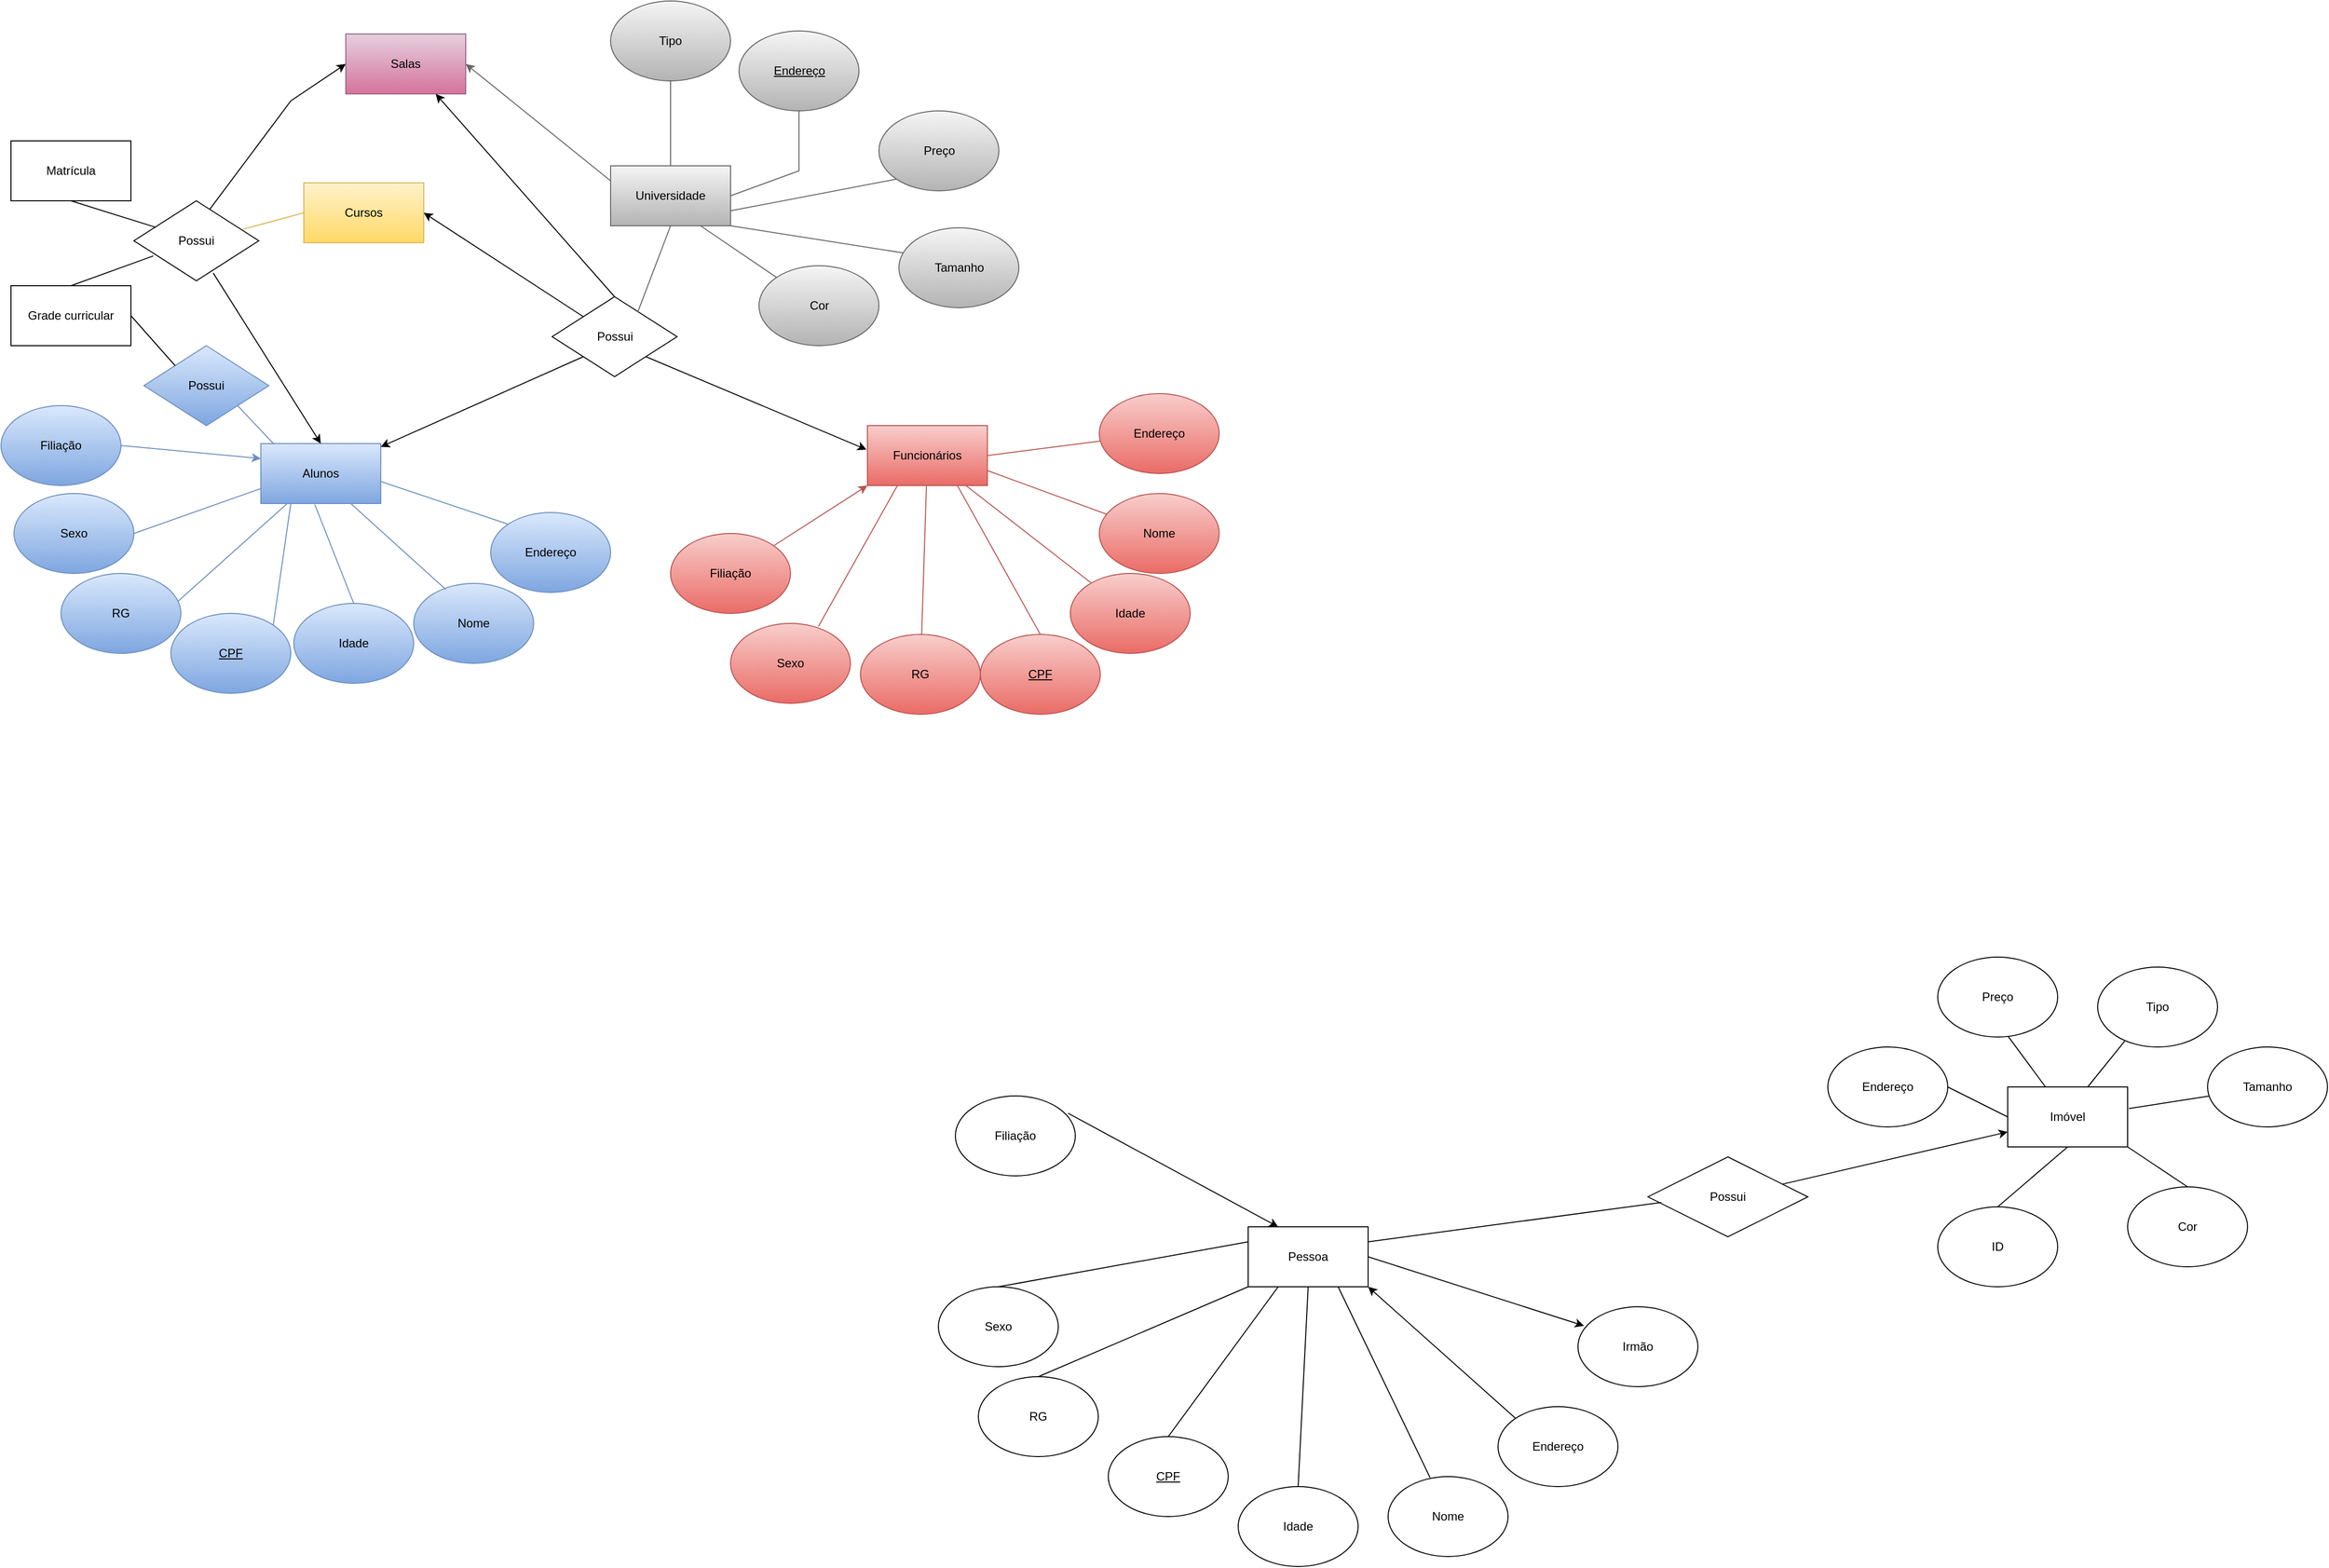 <mxfile version="20.3.3" type="google"><diagram id="U3ersXN9ZcNBwtjKNqsI" name="Página-1"><mxGraphModel grid="0" page="1" gridSize="10" guides="1" tooltips="1" connect="1" arrows="1" fold="1" pageScale="1" pageWidth="1169" pageHeight="827" math="0" shadow="0"><root><mxCell id="0"/><mxCell id="1" parent="0"/><mxCell id="kxuytsHFQX4JY5e5VdWE-1" value="Pessoa" style="rounded=0;whiteSpace=wrap;html=1;" vertex="1" parent="1"><mxGeometry x="1258" y="487" width="120" height="60" as="geometry"/></mxCell><mxCell id="kxuytsHFQX4JY5e5VdWE-2" value="Sexo" style="ellipse;whiteSpace=wrap;html=1;" vertex="1" parent="1"><mxGeometry x="948" y="547" width="120" height="80" as="geometry"/></mxCell><mxCell id="kxuytsHFQX4JY5e5VdWE-3" value="RG&lt;span style=&quot;color: rgba(0, 0, 0, 0); font-family: monospace; font-size: 0px; text-align: start;&quot;&gt;%3CmxGraphModel%3E%3Croot%3E%3CmxCell%20id%3D%220%22%2F%3E%3CmxCell%20id%3D%221%22%20parent%3D%220%22%2F%3E%3CmxCell%20id%3D%222%22%20value%3D%22Sexo%22%20style%3D%22ellipse%3BwhiteSpace%3Dwrap%3Bhtml%3D1%3B%22%20vertex%3D%221%22%20parent%3D%221%22%3E%3CmxGeometry%20y%3D%22200%22%20width%3D%22120%22%20height%3D%2280%22%20as%3D%22geometry%22%2F%3E%3C%2FmxCell%3E%3C%2Froot%3E%3C%2FmxGraphModel%3E&lt;/span&gt;" style="ellipse;whiteSpace=wrap;html=1;" vertex="1" parent="1"><mxGeometry x="988" y="637" width="120" height="80" as="geometry"/></mxCell><mxCell id="kxuytsHFQX4JY5e5VdWE-4" value="&lt;u&gt;CPF&lt;/u&gt;" style="ellipse;whiteSpace=wrap;html=1;" vertex="1" parent="1"><mxGeometry x="1118" y="697" width="120" height="80" as="geometry"/></mxCell><mxCell id="kxuytsHFQX4JY5e5VdWE-5" value="Idade" style="ellipse;whiteSpace=wrap;html=1;" vertex="1" parent="1"><mxGeometry x="1248" y="747" width="120" height="80" as="geometry"/></mxCell><mxCell id="kxuytsHFQX4JY5e5VdWE-6" value="Nome" style="ellipse;whiteSpace=wrap;html=1;" vertex="1" parent="1"><mxGeometry x="1398" y="737" width="120" height="80" as="geometry"/></mxCell><mxCell id="kxuytsHFQX4JY5e5VdWE-7" value="Endereço" style="ellipse;whiteSpace=wrap;html=1;" vertex="1" parent="1"><mxGeometry x="1508" y="667" width="120" height="80" as="geometry"/></mxCell><mxCell id="kxuytsHFQX4JY5e5VdWE-8" value="Irmão" style="ellipse;whiteSpace=wrap;html=1;" vertex="1" parent="1"><mxGeometry x="1588" y="567" width="120" height="80" as="geometry"/></mxCell><mxCell id="kxuytsHFQX4JY5e5VdWE-11" value="" style="endArrow=none;html=1;rounded=0;exitX=0.5;exitY=0;exitDx=0;exitDy=0;entryX=0;entryY=0.25;entryDx=0;entryDy=0;" edge="1" parent="1" source="kxuytsHFQX4JY5e5VdWE-2" target="kxuytsHFQX4JY5e5VdWE-1"><mxGeometry width="50" height="50" relative="1" as="geometry"><mxPoint x="1308" y="777" as="sourcePoint"/><mxPoint x="1358" y="727" as="targetPoint"/></mxGeometry></mxCell><mxCell id="kxuytsHFQX4JY5e5VdWE-13" value="" style="endArrow=none;html=1;rounded=0;entryX=0.35;entryY=0.013;entryDx=0;entryDy=0;entryPerimeter=0;exitX=0.75;exitY=1;exitDx=0;exitDy=0;" edge="1" parent="1" source="kxuytsHFQX4JY5e5VdWE-1" target="kxuytsHFQX4JY5e5VdWE-6"><mxGeometry width="50" height="50" relative="1" as="geometry"><mxPoint x="1308" y="777" as="sourcePoint"/><mxPoint x="1358" y="727" as="targetPoint"/></mxGeometry></mxCell><mxCell id="kxuytsHFQX4JY5e5VdWE-14" value="" style="endArrow=none;html=1;rounded=0;exitX=0.5;exitY=0;exitDx=0;exitDy=0;entryX=0.5;entryY=1;entryDx=0;entryDy=0;" edge="1" parent="1" source="kxuytsHFQX4JY5e5VdWE-5" target="kxuytsHFQX4JY5e5VdWE-1"><mxGeometry width="50" height="50" relative="1" as="geometry"><mxPoint x="1308" y="777" as="sourcePoint"/><mxPoint x="1358" y="727" as="targetPoint"/></mxGeometry></mxCell><mxCell id="kxuytsHFQX4JY5e5VdWE-15" value="" style="endArrow=none;html=1;rounded=0;exitX=0.5;exitY=0;exitDx=0;exitDy=0;entryX=0.25;entryY=1;entryDx=0;entryDy=0;" edge="1" parent="1" source="kxuytsHFQX4JY5e5VdWE-4" target="kxuytsHFQX4JY5e5VdWE-1"><mxGeometry width="50" height="50" relative="1" as="geometry"><mxPoint x="1308" y="777" as="sourcePoint"/><mxPoint x="1358" y="727" as="targetPoint"/></mxGeometry></mxCell><mxCell id="kxuytsHFQX4JY5e5VdWE-16" value="" style="endArrow=none;html=1;rounded=0;exitX=0.5;exitY=0;exitDx=0;exitDy=0;entryX=0;entryY=1;entryDx=0;entryDy=0;" edge="1" parent="1" source="kxuytsHFQX4JY5e5VdWE-3" target="kxuytsHFQX4JY5e5VdWE-1"><mxGeometry width="50" height="50" relative="1" as="geometry"><mxPoint x="1308" y="777" as="sourcePoint"/><mxPoint x="1358" y="727" as="targetPoint"/></mxGeometry></mxCell><mxCell id="kxuytsHFQX4JY5e5VdWE-20" value="" style="endArrow=classic;html=1;rounded=0;exitX=0;exitY=0;exitDx=0;exitDy=0;entryX=1;entryY=1;entryDx=0;entryDy=0;" edge="1" parent="1" source="kxuytsHFQX4JY5e5VdWE-7" target="kxuytsHFQX4JY5e5VdWE-1"><mxGeometry width="50" height="50" relative="1" as="geometry"><mxPoint x="1308" y="777" as="sourcePoint"/><mxPoint x="1358" y="727" as="targetPoint"/></mxGeometry></mxCell><mxCell id="kxuytsHFQX4JY5e5VdWE-22" value="" style="endArrow=classic;html=1;rounded=0;entryX=0.05;entryY=0.238;entryDx=0;entryDy=0;entryPerimeter=0;exitX=1;exitY=0.5;exitDx=0;exitDy=0;" edge="1" parent="1" source="kxuytsHFQX4JY5e5VdWE-1" target="kxuytsHFQX4JY5e5VdWE-8"><mxGeometry width="50" height="50" relative="1" as="geometry"><mxPoint x="1308" y="777" as="sourcePoint"/><mxPoint x="1358" y="727" as="targetPoint"/></mxGeometry></mxCell><mxCell id="kxuytsHFQX4JY5e5VdWE-24" value="Imóvel" style="rounded=0;whiteSpace=wrap;html=1;" vertex="1" parent="1"><mxGeometry x="2018" y="347" width="120" height="60" as="geometry"/></mxCell><mxCell id="kxuytsHFQX4JY5e5VdWE-42" value="Endereço" style="ellipse;whiteSpace=wrap;html=1;" vertex="1" parent="1"><mxGeometry x="1838" y="307" width="120" height="80" as="geometry"/></mxCell><mxCell id="kxuytsHFQX4JY5e5VdWE-43" value="Preço" style="ellipse;whiteSpace=wrap;html=1;" vertex="1" parent="1"><mxGeometry x="1948" y="217" width="120" height="80" as="geometry"/></mxCell><mxCell id="kxuytsHFQX4JY5e5VdWE-44" value="Tipo" style="ellipse;whiteSpace=wrap;html=1;" vertex="1" parent="1"><mxGeometry x="2108" y="227" width="120" height="80" as="geometry"/></mxCell><mxCell id="kxuytsHFQX4JY5e5VdWE-45" value="Tamanho" style="ellipse;whiteSpace=wrap;html=1;" vertex="1" parent="1"><mxGeometry x="2218" y="307" width="120" height="80" as="geometry"/></mxCell><mxCell id="kxuytsHFQX4JY5e5VdWE-46" value="Cor" style="ellipse;whiteSpace=wrap;html=1;" vertex="1" parent="1"><mxGeometry x="2138" y="447" width="120" height="80" as="geometry"/></mxCell><mxCell id="kxuytsHFQX4JY5e5VdWE-47" value="" style="endArrow=none;html=1;rounded=0;exitX=1;exitY=0.5;exitDx=0;exitDy=0;entryX=0;entryY=0.5;entryDx=0;entryDy=0;" edge="1" parent="1" source="kxuytsHFQX4JY5e5VdWE-42" target="kxuytsHFQX4JY5e5VdWE-24"><mxGeometry width="50" height="50" relative="1" as="geometry"><mxPoint x="1968" y="377" as="sourcePoint"/><mxPoint x="2018" y="327" as="targetPoint"/></mxGeometry></mxCell><mxCell id="kxuytsHFQX4JY5e5VdWE-48" value="" style="endArrow=none;html=1;rounded=0;entryX=0.586;entryY=0.99;entryDx=0;entryDy=0;entryPerimeter=0;" edge="1" parent="1" source="kxuytsHFQX4JY5e5VdWE-24" target="kxuytsHFQX4JY5e5VdWE-43"><mxGeometry width="50" height="50" relative="1" as="geometry"><mxPoint x="1968" y="377" as="sourcePoint"/><mxPoint x="2018" y="327" as="targetPoint"/></mxGeometry></mxCell><mxCell id="kxuytsHFQX4JY5e5VdWE-49" value="" style="endArrow=none;html=1;rounded=0;exitX=0.667;exitY=0;exitDx=0;exitDy=0;exitPerimeter=0;entryX=0.225;entryY=0.927;entryDx=0;entryDy=0;entryPerimeter=0;" edge="1" parent="1" source="kxuytsHFQX4JY5e5VdWE-24" target="kxuytsHFQX4JY5e5VdWE-44"><mxGeometry width="50" height="50" relative="1" as="geometry"><mxPoint x="1968" y="377" as="sourcePoint"/><mxPoint x="2018" y="327" as="targetPoint"/></mxGeometry></mxCell><mxCell id="kxuytsHFQX4JY5e5VdWE-50" value="" style="endArrow=none;html=1;rounded=0;entryX=1.01;entryY=0.361;entryDx=0;entryDy=0;entryPerimeter=0;" edge="1" parent="1" source="kxuytsHFQX4JY5e5VdWE-45" target="kxuytsHFQX4JY5e5VdWE-24"><mxGeometry width="50" height="50" relative="1" as="geometry"><mxPoint x="1968" y="377" as="sourcePoint"/><mxPoint x="2018" y="327" as="targetPoint"/></mxGeometry></mxCell><mxCell id="kxuytsHFQX4JY5e5VdWE-51" value="" style="endArrow=none;html=1;rounded=0;exitX=0.5;exitY=0;exitDx=0;exitDy=0;entryX=1;entryY=1;entryDx=0;entryDy=0;" edge="1" parent="1" source="kxuytsHFQX4JY5e5VdWE-46" target="kxuytsHFQX4JY5e5VdWE-24"><mxGeometry width="50" height="50" relative="1" as="geometry"><mxPoint x="1968" y="377" as="sourcePoint"/><mxPoint x="2018" y="327" as="targetPoint"/></mxGeometry></mxCell><mxCell id="kxuytsHFQX4JY5e5VdWE-52" value="Possui" style="rhombus;whiteSpace=wrap;html=1;" vertex="1" parent="1"><mxGeometry x="1658" y="417" width="160" height="80" as="geometry"/></mxCell><mxCell id="kxuytsHFQX4JY5e5VdWE-53" value="" style="endArrow=none;html=1;rounded=0;exitX=1;exitY=0.25;exitDx=0;exitDy=0;entryX=0.084;entryY=0.57;entryDx=0;entryDy=0;entryPerimeter=0;" edge="1" parent="1" source="kxuytsHFQX4JY5e5VdWE-1" target="kxuytsHFQX4JY5e5VdWE-52"><mxGeometry width="50" height="50" relative="1" as="geometry"><mxPoint x="1388" y="517" as="sourcePoint"/><mxPoint x="1438" y="467" as="targetPoint"/></mxGeometry></mxCell><mxCell id="kxuytsHFQX4JY5e5VdWE-54" value="" style="endArrow=classic;html=1;rounded=0;entryX=0;entryY=0.75;entryDx=0;entryDy=0;" edge="1" parent="1" source="kxuytsHFQX4JY5e5VdWE-52" target="kxuytsHFQX4JY5e5VdWE-24"><mxGeometry width="50" height="50" relative="1" as="geometry"><mxPoint x="1768" y="477" as="sourcePoint"/><mxPoint x="1818" y="427" as="targetPoint"/></mxGeometry></mxCell><mxCell id="kxuytsHFQX4JY5e5VdWE-55" value="Filiação" style="ellipse;whiteSpace=wrap;html=1;" vertex="1" parent="1"><mxGeometry x="965" y="356" width="120" height="80" as="geometry"/></mxCell><mxCell id="kxuytsHFQX4JY5e5VdWE-56" value="" style="endArrow=classic;html=1;rounded=0;exitX=0.94;exitY=0.217;exitDx=0;exitDy=0;exitPerimeter=0;entryX=0.25;entryY=0;entryDx=0;entryDy=0;" edge="1" parent="1" source="kxuytsHFQX4JY5e5VdWE-55" target="kxuytsHFQX4JY5e5VdWE-1"><mxGeometry width="50" height="50" relative="1" as="geometry"><mxPoint x="1028" y="467" as="sourcePoint"/><mxPoint x="1078" y="417" as="targetPoint"/></mxGeometry></mxCell><mxCell id="kxuytsHFQX4JY5e5VdWE-57" value="ID" style="ellipse;whiteSpace=wrap;html=1;" vertex="1" parent="1"><mxGeometry x="1948" y="467" width="120" height="80" as="geometry"/></mxCell><mxCell id="kxuytsHFQX4JY5e5VdWE-58" value="" style="endArrow=none;html=1;rounded=0;entryX=0.5;entryY=0;entryDx=0;entryDy=0;exitX=0.5;exitY=1;exitDx=0;exitDy=0;" edge="1" parent="1" source="kxuytsHFQX4JY5e5VdWE-24" target="kxuytsHFQX4JY5e5VdWE-57"><mxGeometry width="50" height="50" relative="1" as="geometry"><mxPoint x="1948" y="567" as="sourcePoint"/><mxPoint x="1998" y="517" as="targetPoint"/></mxGeometry></mxCell><mxCell id="41nL4x0O9KaE4ywn00F2-1" value="Universidade" style="rounded=0;whiteSpace=wrap;html=1;strokeColor=#666666;gradientColor=#b3b3b3;fillColor=#f5f5f5;fontColor=#000000;" vertex="1" parent="1"><mxGeometry x="620" y="-575" width="120" height="60" as="geometry"/></mxCell><mxCell id="41nL4x0O9KaE4ywn00F2-3" value="Alunos" style="rounded=0;whiteSpace=wrap;html=1;fillColor=#dae8fc;gradientColor=#7ea6e0;strokeColor=#6c8ebf;shadow=0;fontColor=#000000;" vertex="1" parent="1"><mxGeometry x="270" y="-297" width="120" height="60" as="geometry"/></mxCell><mxCell id="41nL4x0O9KaE4ywn00F2-6" value="&lt;u&gt;Endereço&lt;/u&gt;" style="ellipse;whiteSpace=wrap;html=1;strokeColor=#666666;fillColor=#f5f5f5;gradientColor=#b3b3b3;fontColor=#000000;" vertex="1" parent="1"><mxGeometry x="748.5" y="-710" width="120" height="80" as="geometry"/></mxCell><mxCell id="41nL4x0O9KaE4ywn00F2-8" value="Cursos" style="rounded=0;whiteSpace=wrap;html=1;fillColor=#fff2cc;gradientColor=#ffd966;strokeColor=#d6b656;" vertex="1" parent="1"><mxGeometry x="313" y="-558" width="120" height="60" as="geometry"/></mxCell><mxCell id="41nL4x0O9KaE4ywn00F2-9" value="" style="endArrow=classic;html=1;rounded=0;exitX=1;exitY=1;exitDx=0;exitDy=0;entryX=-0.008;entryY=0.4;entryDx=0;entryDy=0;strokeColor=default;entryPerimeter=0;" edge="1" parent="1" source="41nL4x0O9KaE4ywn00F2-73" target="41nL4x0O9KaE4ywn00F2-55"><mxGeometry width="50" height="50" relative="1" as="geometry"><mxPoint x="657" y="-425" as="sourcePoint"/><mxPoint x="687" y="-475" as="targetPoint"/></mxGeometry></mxCell><mxCell id="41nL4x0O9KaE4ywn00F2-10" value="" style="endArrow=classic;html=1;rounded=0;strokeColor=default;exitX=0;exitY=1;exitDx=0;exitDy=0;" edge="1" parent="1" source="41nL4x0O9KaE4ywn00F2-73" target="41nL4x0O9KaE4ywn00F2-3"><mxGeometry width="50" height="50" relative="1" as="geometry"><mxPoint x="486.25" y="-386" as="sourcePoint"/><mxPoint x="597" y="-426" as="targetPoint"/></mxGeometry></mxCell><mxCell id="41nL4x0O9KaE4ywn00F2-11" value="" style="endArrow=none;html=1;fontFamily=Helvetica;fontSize=11;fontColor=#000000;align=center;strokeColor=#666666;exitX=0.5;exitY=0;exitDx=0;exitDy=0;entryX=0.5;entryY=1;entryDx=0;entryDy=0;fillColor=#f5f5f5;gradientColor=#b3b3b3;" edge="1" parent="1" source="41nL4x0O9KaE4ywn00F2-1" target="41nL4x0O9KaE4ywn00F2-19"><mxGeometry width="50" height="50" relative="1" as="geometry"><mxPoint x="698.5" y="-400" as="sourcePoint"/><mxPoint x="563.5" y="-670" as="targetPoint"/></mxGeometry></mxCell><mxCell id="41nL4x0O9KaE4ywn00F2-12" value="" style="endArrow=classic;html=1;rounded=0;strokeColor=default;entryX=1;entryY=0.5;entryDx=0;entryDy=0;exitX=0;exitY=0;exitDx=0;exitDy=0;" edge="1" parent="1" source="41nL4x0O9KaE4ywn00F2-73" target="41nL4x0O9KaE4ywn00F2-8"><mxGeometry width="50" height="50" relative="1" as="geometry"><mxPoint x="618.682" y="-460.117" as="sourcePoint"/><mxPoint x="461.5" y="-528" as="targetPoint"/><Array as="points"/></mxGeometry></mxCell><mxCell id="41nL4x0O9KaE4ywn00F2-19" value="Tipo" style="ellipse;whiteSpace=wrap;html=1;strokeColor=#666666;fillColor=#f5f5f5;gradientColor=#b3b3b3;fontColor=#000000;" vertex="1" parent="1"><mxGeometry x="620" y="-740" width="120" height="80" as="geometry"/></mxCell><mxCell id="41nL4x0O9KaE4ywn00F2-25" value="" style="endArrow=none;html=1;rounded=0;strokeColor=#666666;exitX=1;exitY=0.5;exitDx=0;exitDy=0;entryX=0.5;entryY=1;entryDx=0;entryDy=0;fillColor=#f5f5f5;gradientColor=#b3b3b3;fontColor=#000000;" edge="1" parent="1" source="41nL4x0O9KaE4ywn00F2-1" target="41nL4x0O9KaE4ywn00F2-6"><mxGeometry width="50" height="50" relative="1" as="geometry"><mxPoint x="788.5" y="-540" as="sourcePoint"/><mxPoint x="838.5" y="-590" as="targetPoint"/><Array as="points"><mxPoint x="808.5" y="-570"/></Array></mxGeometry></mxCell><mxCell id="41nL4x0O9KaE4ywn00F2-26" value="Sexo" style="ellipse;whiteSpace=wrap;html=1;fillColor=#dae8fc;gradientColor=#7ea6e0;strokeColor=#6c8ebf;shadow=0;fontColor=#000000;" vertex="1" parent="1"><mxGeometry x="23" y="-247" width="120" height="80" as="geometry"/></mxCell><mxCell id="41nL4x0O9KaE4ywn00F2-27" value="RG&lt;span style=&quot;font-family: monospace; font-size: 0px; text-align: start;&quot;&gt;%3CmxGraphModel%3E%3Croot%3E%3CmxCell%20id%3D%220%22%2F%3E%3CmxCell%20id%3D%221%22%20parent%3D%220%22%2F%3E%3CmxCell%20id%3D%222%22%20value%3D%22Sexo%22%20style%3D%22ellipse%3BwhiteSpace%3Dwrap%3Bhtml%3D1%3B%22%20vertex%3D%221%22%20parent%3D%221%22%3E%3CmxGeometry%20y%3D%22200%22%20width%3D%22120%22%20height%3D%2280%22%20as%3D%22geometry%22%2F%3E%3C%2FmxCell%3E%3C%2Froot%3E%3C%2FmxGraphModel%3E&lt;/span&gt;" style="ellipse;whiteSpace=wrap;html=1;fillColor=#dae8fc;gradientColor=#7ea6e0;strokeColor=#6c8ebf;fontColor=#000000;" vertex="1" parent="1"><mxGeometry x="70" y="-167" width="120" height="80" as="geometry"/></mxCell><mxCell id="41nL4x0O9KaE4ywn00F2-28" value="&lt;u&gt;CPF&lt;/u&gt;" style="ellipse;whiteSpace=wrap;html=1;fillColor=#dae8fc;gradientColor=#7ea6e0;strokeColor=#6c8ebf;shadow=0;fontColor=#000000;" vertex="1" parent="1"><mxGeometry x="180" y="-127" width="120" height="80" as="geometry"/></mxCell><mxCell id="41nL4x0O9KaE4ywn00F2-29" value="Idade" style="ellipse;whiteSpace=wrap;html=1;fillColor=#dae8fc;gradientColor=#7ea6e0;strokeColor=#6c8ebf;shadow=0;fontColor=#000000;" vertex="1" parent="1"><mxGeometry x="303" y="-137" width="120" height="80" as="geometry"/></mxCell><mxCell id="41nL4x0O9KaE4ywn00F2-30" value="Nome" style="ellipse;whiteSpace=wrap;html=1;fillColor=#dae8fc;gradientColor=#7ea6e0;strokeColor=#6c8ebf;shadow=0;fontColor=#000000;" vertex="1" parent="1"><mxGeometry x="423" y="-157" width="120" height="80" as="geometry"/></mxCell><mxCell id="41nL4x0O9KaE4ywn00F2-31" value="Endereço" style="ellipse;whiteSpace=wrap;html=1;fillColor=#dae8fc;gradientColor=#7ea6e0;strokeColor=#6c8ebf;shadow=0;fontColor=#000000;" vertex="1" parent="1"><mxGeometry x="500" y="-228" width="120" height="80" as="geometry"/></mxCell><mxCell id="41nL4x0O9KaE4ywn00F2-33" value="Filiação" style="ellipse;whiteSpace=wrap;html=1;fillColor=#dae8fc;gradientColor=#7ea6e0;strokeColor=#6c8ebf;shadow=0;fontColor=#000000;" vertex="1" parent="1"><mxGeometry x="10" y="-335" width="120" height="80" as="geometry"/></mxCell><mxCell id="41nL4x0O9KaE4ywn00F2-35" value="" style="endArrow=none;html=1;rounded=0;strokeColor=#6c8ebf;exitX=1;exitY=0.5;exitDx=0;exitDy=0;entryX=0;entryY=0.75;entryDx=0;entryDy=0;fillColor=#dae8fc;gradientColor=#7ea6e0;shadow=0;fontColor=#000000;" edge="1" parent="1" source="41nL4x0O9KaE4ywn00F2-26" target="41nL4x0O9KaE4ywn00F2-3"><mxGeometry width="50" height="50" relative="1" as="geometry"><mxPoint x="160" y="-228" as="sourcePoint"/><mxPoint x="210" y="-278" as="targetPoint"/></mxGeometry></mxCell><mxCell id="41nL4x0O9KaE4ywn00F2-36" value="" style="endArrow=none;html=1;rounded=0;strokeColor=#6c8ebf;exitX=0.975;exitY=0.35;exitDx=0;exitDy=0;exitPerimeter=0;fillColor=#dae8fc;gradientColor=#7ea6e0;shadow=0;fontColor=#000000;" edge="1" parent="1" source="41nL4x0O9KaE4ywn00F2-27" target="41nL4x0O9KaE4ywn00F2-3"><mxGeometry width="50" height="50" relative="1" as="geometry"><mxPoint x="180" y="-168" as="sourcePoint"/><mxPoint x="230" y="-218" as="targetPoint"/></mxGeometry></mxCell><mxCell id="41nL4x0O9KaE4ywn00F2-37" value="" style="endArrow=none;html=1;rounded=0;strokeColor=#6c8ebf;exitX=1;exitY=0;exitDx=0;exitDy=0;entryX=0.25;entryY=1;entryDx=0;entryDy=0;fillColor=#dae8fc;gradientColor=#7ea6e0;shadow=0;fontColor=#000000;" edge="1" parent="1" source="41nL4x0O9KaE4ywn00F2-28" target="41nL4x0O9KaE4ywn00F2-3"><mxGeometry width="50" height="50" relative="1" as="geometry"><mxPoint x="230" y="-108" as="sourcePoint"/><mxPoint x="280" y="-158" as="targetPoint"/></mxGeometry></mxCell><mxCell id="41nL4x0O9KaE4ywn00F2-38" value="" style="endArrow=none;html=1;rounded=0;strokeColor=#6c8ebf;exitX=0.5;exitY=0;exitDx=0;exitDy=0;entryX=0.45;entryY=1.017;entryDx=0;entryDy=0;entryPerimeter=0;fillColor=#dae8fc;gradientColor=#7ea6e0;shadow=0;fontColor=#000000;" edge="1" parent="1" source="41nL4x0O9KaE4ywn00F2-29" target="41nL4x0O9KaE4ywn00F2-3"><mxGeometry width="50" height="50" relative="1" as="geometry"><mxPoint x="310" y="-128" as="sourcePoint"/><mxPoint x="350" y="-158" as="targetPoint"/></mxGeometry></mxCell><mxCell id="41nL4x0O9KaE4ywn00F2-39" value="" style="endArrow=none;html=1;rounded=0;strokeColor=#6c8ebf;entryX=0.75;entryY=1;entryDx=0;entryDy=0;exitX=0.267;exitY=0.075;exitDx=0;exitDy=0;exitPerimeter=0;fillColor=#dae8fc;gradientColor=#7ea6e0;shadow=0;fontColor=#000000;" edge="1" parent="1" source="41nL4x0O9KaE4ywn00F2-30" target="41nL4x0O9KaE4ywn00F2-3"><mxGeometry width="50" height="50" relative="1" as="geometry"><mxPoint x="420" y="-108" as="sourcePoint"/><mxPoint x="440" y="-178" as="targetPoint"/></mxGeometry></mxCell><mxCell id="41nL4x0O9KaE4ywn00F2-41" value="" style="endArrow=none;html=1;rounded=0;strokeColor=#6c8ebf;exitX=1;exitY=0.633;exitDx=0;exitDy=0;exitPerimeter=0;entryX=0;entryY=0;entryDx=0;entryDy=0;fillColor=#dae8fc;gradientColor=#7ea6e0;shadow=0;fontColor=#000000;" edge="1" parent="1" source="41nL4x0O9KaE4ywn00F2-3" target="41nL4x0O9KaE4ywn00F2-31"><mxGeometry width="50" height="50" relative="1" as="geometry"><mxPoint x="410" y="-228" as="sourcePoint"/><mxPoint x="460" y="-278" as="targetPoint"/></mxGeometry></mxCell><mxCell id="41nL4x0O9KaE4ywn00F2-42" value="" style="endArrow=classic;html=1;rounded=0;strokeColor=#6c8ebf;exitX=1;exitY=0.5;exitDx=0;exitDy=0;entryX=0;entryY=0.25;entryDx=0;entryDy=0;fillColor=#dae8fc;gradientColor=#7ea6e0;shadow=0;fontColor=#000000;" edge="1" parent="1" source="41nL4x0O9KaE4ywn00F2-33" target="41nL4x0O9KaE4ywn00F2-3"><mxGeometry width="50" height="50" relative="1" as="geometry"><mxPoint x="160" y="-308" as="sourcePoint"/><mxPoint x="210" y="-358" as="targetPoint"/></mxGeometry></mxCell><mxCell id="41nL4x0O9KaE4ywn00F2-55" value="Funcionários" style="rounded=0;whiteSpace=wrap;html=1;fillColor=#f8cecc;gradientColor=#ea6b66;strokeColor=#b85450;fontColor=#000000;" vertex="1" parent="1"><mxGeometry x="877" y="-315" width="120" height="60" as="geometry"/></mxCell><mxCell id="41nL4x0O9KaE4ywn00F2-56" value="Sexo" style="ellipse;whiteSpace=wrap;html=1;fillColor=#f8cecc;gradientColor=#ea6b66;strokeColor=#b85450;fontColor=#000000;" vertex="1" parent="1"><mxGeometry x="740" y="-117" width="120" height="80" as="geometry"/></mxCell><mxCell id="41nL4x0O9KaE4ywn00F2-57" value="RG&lt;span style=&quot;font-family: monospace; font-size: 0px; text-align: start;&quot;&gt;%3CmxGraphModel%3E%3Croot%3E%3CmxCell%20id%3D%220%22%2F%3E%3CmxCell%20id%3D%221%22%20parent%3D%220%22%2F%3E%3CmxCell%20id%3D%222%22%20value%3D%22Sexo%22%20style%3D%22ellipse%3BwhiteSpace%3Dwrap%3Bhtml%3D1%3B%22%20vertex%3D%221%22%20parent%3D%221%22%3E%3CmxGeometry%20y%3D%22200%22%20width%3D%22120%22%20height%3D%2280%22%20as%3D%22geometry%22%2F%3E%3C%2FmxCell%3E%3C%2Froot%3E%3C%2FmxGraphModel%3E&lt;/span&gt;" style="ellipse;whiteSpace=wrap;html=1;fillColor=#f8cecc;gradientColor=#ea6b66;strokeColor=#b85450;fontColor=#000000;" vertex="1" parent="1"><mxGeometry x="870" y="-106" width="120" height="80" as="geometry"/></mxCell><mxCell id="41nL4x0O9KaE4ywn00F2-58" value="&lt;u&gt;CPF&lt;/u&gt;" style="ellipse;whiteSpace=wrap;html=1;fillColor=#f8cecc;gradientColor=#ea6b66;strokeColor=#b85450;fontColor=#000000;" vertex="1" parent="1"><mxGeometry x="990" y="-106" width="120" height="80" as="geometry"/></mxCell><mxCell id="41nL4x0O9KaE4ywn00F2-59" value="Endereço" style="ellipse;whiteSpace=wrap;html=1;fillColor=#f8cecc;gradientColor=#ea6b66;strokeColor=#b85450;fontColor=#000000;" vertex="1" parent="1"><mxGeometry x="1109" y="-347" width="120" height="80" as="geometry"/></mxCell><mxCell id="41nL4x0O9KaE4ywn00F2-60" value="Filiação" style="ellipse;whiteSpace=wrap;html=1;fillColor=#f8cecc;gradientColor=#ea6b66;strokeColor=#b85450;fontColor=#000000;" vertex="1" parent="1"><mxGeometry x="680" y="-207" width="120" height="80" as="geometry"/></mxCell><mxCell id="41nL4x0O9KaE4ywn00F2-61" value="" style="endArrow=none;html=1;rounded=0;strokeColor=#b85450;exitX=0.733;exitY=0.038;exitDx=0;exitDy=0;entryX=0.25;entryY=1;entryDx=0;entryDy=0;exitPerimeter=0;fontColor=#000000;fillColor=#f8cecc;gradientColor=#ea6b66;" edge="1" parent="1" source="41nL4x0O9KaE4ywn00F2-56" target="41nL4x0O9KaE4ywn00F2-55"><mxGeometry width="50" height="50" relative="1" as="geometry"><mxPoint x="800" y="-158" as="sourcePoint"/><mxPoint x="850" y="-208" as="targetPoint"/></mxGeometry></mxCell><mxCell id="41nL4x0O9KaE4ywn00F2-62" value="" style="endArrow=none;html=1;rounded=0;strokeColor=#b85450;fontColor=#000000;fillColor=#f8cecc;gradientColor=#ea6b66;" edge="1" parent="1" source="41nL4x0O9KaE4ywn00F2-57" target="41nL4x0O9KaE4ywn00F2-55"><mxGeometry width="50" height="50" relative="1" as="geometry"><mxPoint x="820" y="-98" as="sourcePoint"/><mxPoint x="870" y="-148" as="targetPoint"/></mxGeometry></mxCell><mxCell id="41nL4x0O9KaE4ywn00F2-63" value="" style="endArrow=none;html=1;rounded=0;strokeColor=#b85450;exitX=0.5;exitY=0;exitDx=0;exitDy=0;entryX=0.75;entryY=1;entryDx=0;entryDy=0;fontColor=#000000;fillColor=#f8cecc;gradientColor=#ea6b66;" edge="1" parent="1" source="41nL4x0O9KaE4ywn00F2-58" target="41nL4x0O9KaE4ywn00F2-55"><mxGeometry width="50" height="50" relative="1" as="geometry"><mxPoint x="870" y="-38" as="sourcePoint"/><mxPoint x="920" y="-88" as="targetPoint"/></mxGeometry></mxCell><mxCell id="41nL4x0O9KaE4ywn00F2-64" value="" style="endArrow=none;html=1;rounded=0;strokeColor=#b85450;fontColor=#000000;fillColor=#f8cecc;gradientColor=#ea6b66;" edge="1" parent="1" source="41nL4x0O9KaE4ywn00F2-68" target="41nL4x0O9KaE4ywn00F2-55"><mxGeometry width="50" height="50" relative="1" as="geometry"><mxPoint x="950" y="-47" as="sourcePoint"/><mxPoint x="990" y="-88" as="targetPoint"/></mxGeometry></mxCell><mxCell id="41nL4x0O9KaE4ywn00F2-65" value="" style="endArrow=none;html=1;rounded=0;strokeColor=#b85450;entryX=1;entryY=0.75;entryDx=0;entryDy=0;fontColor=#000000;fillColor=#f8cecc;gradientColor=#ea6b66;" edge="1" parent="1" source="41nL4x0O9KaE4ywn00F2-69" target="41nL4x0O9KaE4ywn00F2-55"><mxGeometry width="50" height="50" relative="1" as="geometry"><mxPoint x="1042.04" y="-41" as="sourcePoint"/><mxPoint x="1080" y="-108" as="targetPoint"/></mxGeometry></mxCell><mxCell id="41nL4x0O9KaE4ywn00F2-66" value="" style="endArrow=none;html=1;rounded=0;strokeColor=#b85450;exitX=1;exitY=0.5;exitDx=0;exitDy=0;fontColor=#000000;fillColor=#f8cecc;gradientColor=#ea6b66;" edge="1" parent="1" source="41nL4x0O9KaE4ywn00F2-55" target="41nL4x0O9KaE4ywn00F2-59"><mxGeometry width="50" height="50" relative="1" as="geometry"><mxPoint x="1050" y="-158" as="sourcePoint"/><mxPoint x="1100" y="-208" as="targetPoint"/></mxGeometry></mxCell><mxCell id="41nL4x0O9KaE4ywn00F2-67" value="" style="endArrow=classic;html=1;rounded=0;strokeColor=#b85450;entryX=0;entryY=1;entryDx=0;entryDy=0;fontColor=#000000;fillColor=#f8cecc;gradientColor=#ea6b66;" edge="1" parent="1" source="41nL4x0O9KaE4ywn00F2-60" target="41nL4x0O9KaE4ywn00F2-55"><mxGeometry width="50" height="50" relative="1" as="geometry"><mxPoint x="800" y="-238" as="sourcePoint"/><mxPoint x="850" y="-288" as="targetPoint"/></mxGeometry></mxCell><mxCell id="41nL4x0O9KaE4ywn00F2-68" value="Idade" style="ellipse;whiteSpace=wrap;html=1;fillColor=#f8cecc;gradientColor=#ea6b66;strokeColor=#b85450;fontColor=#000000;" vertex="1" parent="1"><mxGeometry x="1080" y="-167" width="120" height="80" as="geometry"/></mxCell><mxCell id="41nL4x0O9KaE4ywn00F2-69" value="Nome" style="ellipse;whiteSpace=wrap;html=1;fillColor=#f8cecc;gradientColor=#ea6b66;strokeColor=#b85450;fontColor=#000000;" vertex="1" parent="1"><mxGeometry x="1109" y="-247" width="120" height="80" as="geometry"/></mxCell><mxCell id="41nL4x0O9KaE4ywn00F2-73" value="Possui" style="rhombus;whiteSpace=wrap;html=1;strokeColor=default;" vertex="1" parent="1"><mxGeometry x="561.5" y="-444" width="125" height="80" as="geometry"/></mxCell><mxCell id="41nL4x0O9KaE4ywn00F2-74" value="" style="endArrow=none;html=1;rounded=0;strokeColor=#666666;exitX=0.685;exitY=0.194;exitDx=0;exitDy=0;entryX=0.5;entryY=1;entryDx=0;entryDy=0;exitPerimeter=0;fillColor=#f5f5f5;gradientColor=#b3b3b3;fontColor=#000000;" edge="1" parent="1" source="41nL4x0O9KaE4ywn00F2-73" target="41nL4x0O9KaE4ywn00F2-1"><mxGeometry width="50" height="50" relative="1" as="geometry"><mxPoint x="656" y="-484" as="sourcePoint"/><mxPoint x="698.5" y="-565" as="targetPoint"/></mxGeometry></mxCell><mxCell id="41nL4x0O9KaE4ywn00F2-75" value="Possui" style="rhombus;whiteSpace=wrap;html=1;strokeColor=default;" vertex="1" parent="1"><mxGeometry x="143" y="-540" width="125" height="80" as="geometry"/></mxCell><mxCell id="41nL4x0O9KaE4ywn00F2-76" value="" style="endArrow=none;html=1;rounded=0;strokeColor=#d6b656;exitX=0.871;exitY=0.357;exitDx=0;exitDy=0;entryX=0;entryY=0.5;entryDx=0;entryDy=0;exitPerimeter=0;fillColor=#fff2cc;gradientColor=#ffd966;" edge="1" parent="1" source="41nL4x0O9KaE4ywn00F2-75" target="41nL4x0O9KaE4ywn00F2-8"><mxGeometry width="50" height="50" relative="1" as="geometry"><mxPoint x="327" y="-565" as="sourcePoint"/><mxPoint x="377" y="-615" as="targetPoint"/></mxGeometry></mxCell><mxCell id="41nL4x0O9KaE4ywn00F2-77" value="" style="endArrow=classic;html=1;rounded=0;strokeColor=default;exitX=0.635;exitY=0.904;exitDx=0;exitDy=0;entryX=0.5;entryY=0;entryDx=0;entryDy=0;exitPerimeter=0;" edge="1" parent="1" source="41nL4x0O9KaE4ywn00F2-75" target="41nL4x0O9KaE4ywn00F2-3"><mxGeometry width="50" height="50" relative="1" as="geometry"><mxPoint x="427" y="-435" as="sourcePoint"/><mxPoint x="477" y="-485" as="targetPoint"/></mxGeometry></mxCell><mxCell id="41nL4x0O9KaE4ywn00F2-78" value="" style="endArrow=classic;html=1;rounded=0;strokeColor=default;exitX=0.606;exitY=0.109;exitDx=0;exitDy=0;exitPerimeter=0;entryX=0;entryY=0.5;entryDx=0;entryDy=0;" edge="1" parent="1" source="41nL4x0O9KaE4ywn00F2-75" target="41nL4x0O9KaE4ywn00F2-103"><mxGeometry width="50" height="50" relative="1" as="geometry"><mxPoint x="287" y="-555" as="sourcePoint"/><mxPoint x="313" y="-747.0" as="targetPoint"/><Array as="points"><mxPoint x="300" y="-640"/></Array></mxGeometry></mxCell><mxCell id="41nL4x0O9KaE4ywn00F2-83" value="Preço" style="ellipse;whiteSpace=wrap;html=1;fillColor=#f5f5f5;gradientColor=#b3b3b3;strokeColor=#666666;fontColor=#000000;" vertex="1" parent="1"><mxGeometry x="888.5" y="-630" width="120" height="80" as="geometry"/></mxCell><mxCell id="41nL4x0O9KaE4ywn00F2-85" value="Tamanho" style="ellipse;whiteSpace=wrap;html=1;fillColor=#f5f5f5;gradientColor=#b3b3b3;strokeColor=#666666;fontColor=#000000;" vertex="1" parent="1"><mxGeometry x="908.5" y="-513" width="120" height="80" as="geometry"/></mxCell><mxCell id="41nL4x0O9KaE4ywn00F2-86" value="Cor" style="ellipse;whiteSpace=wrap;html=1;fillColor=#f5f5f5;gradientColor=#b3b3b3;strokeColor=#666666;fontColor=#000000;" vertex="1" parent="1"><mxGeometry x="768.5" y="-475" width="120" height="80" as="geometry"/></mxCell><mxCell id="41nL4x0O9KaE4ywn00F2-95" value="" style="endArrow=none;html=1;rounded=0;strokeColor=#666666;entryX=0.75;entryY=1;entryDx=0;entryDy=0;exitX=0;exitY=0;exitDx=0;exitDy=0;fillColor=#f5f5f5;gradientColor=#b3b3b3;fontColor=#000000;" edge="1" parent="1" source="41nL4x0O9KaE4ywn00F2-86" target="41nL4x0O9KaE4ywn00F2-1"><mxGeometry width="50" height="50" relative="1" as="geometry"><mxPoint x="708.5" y="-500" as="sourcePoint"/><mxPoint x="758.5" y="-550" as="targetPoint"/></mxGeometry></mxCell><mxCell id="41nL4x0O9KaE4ywn00F2-96" value="" style="endArrow=none;html=1;rounded=0;strokeColor=#666666;exitX=1;exitY=1;exitDx=0;exitDy=0;entryX=0.035;entryY=0.314;entryDx=0;entryDy=0;entryPerimeter=0;fillColor=#f5f5f5;gradientColor=#b3b3b3;fontColor=#000000;" edge="1" parent="1" source="41nL4x0O9KaE4ywn00F2-1" target="41nL4x0O9KaE4ywn00F2-85"><mxGeometry width="50" height="50" relative="1" as="geometry"><mxPoint x="798.5" y="-490" as="sourcePoint"/><mxPoint x="848.5" y="-540" as="targetPoint"/></mxGeometry></mxCell><mxCell id="41nL4x0O9KaE4ywn00F2-99" value="" style="endArrow=none;html=1;rounded=0;strokeColor=#666666;exitX=1;exitY=0.75;exitDx=0;exitDy=0;entryX=0;entryY=1;entryDx=0;entryDy=0;fillColor=#f5f5f5;gradientColor=#b3b3b3;fontColor=#000000;" edge="1" parent="1" source="41nL4x0O9KaE4ywn00F2-1" target="41nL4x0O9KaE4ywn00F2-83"><mxGeometry width="50" height="50" relative="1" as="geometry"><mxPoint x="831.5" y="-522" as="sourcePoint"/><mxPoint x="881.5" y="-572" as="targetPoint"/></mxGeometry></mxCell><mxCell id="41nL4x0O9KaE4ywn00F2-103" value="Salas" style="rounded=0;whiteSpace=wrap;html=1;fillColor=#e6d0de;gradientColor=#d5739d;strokeColor=#996185;" vertex="1" parent="1"><mxGeometry x="355" y="-707" width="120" height="60" as="geometry"/></mxCell><mxCell id="41nL4x0O9KaE4ywn00F2-104" value="" style="endArrow=classic;html=1;rounded=0;strokeColor=default;exitX=0.5;exitY=0;exitDx=0;exitDy=0;entryX=0.75;entryY=1;entryDx=0;entryDy=0;" edge="1" parent="1" source="41nL4x0O9KaE4ywn00F2-73" target="41nL4x0O9KaE4ywn00F2-103"><mxGeometry width="50" height="50" relative="1" as="geometry"><mxPoint x="530" y="-517" as="sourcePoint"/><mxPoint x="580" y="-567" as="targetPoint"/></mxGeometry></mxCell><mxCell id="41nL4x0O9KaE4ywn00F2-108" value="Matrícula" style="rounded=0;whiteSpace=wrap;html=1;labelBackgroundColor=none;" vertex="1" parent="1"><mxGeometry x="20" y="-600" width="120" height="60" as="geometry"/></mxCell><mxCell id="41nL4x0O9KaE4ywn00F2-111" value="Grade curricular" style="rounded=0;whiteSpace=wrap;html=1;labelBackgroundColor=none;" vertex="1" parent="1"><mxGeometry x="20" y="-455" width="120" height="60" as="geometry"/></mxCell><mxCell id="41nL4x0O9KaE4ywn00F2-113" value="" style="endArrow=none;html=1;rounded=0;strokeColor=default;exitX=0.5;exitY=0;exitDx=0;exitDy=0;entryX=0.155;entryY=0.69;entryDx=0;entryDy=0;entryPerimeter=0;" edge="1" parent="1" source="41nL4x0O9KaE4ywn00F2-111" target="41nL4x0O9KaE4ywn00F2-75"><mxGeometry width="50" height="50" relative="1" as="geometry"><mxPoint x="30" y="-517" as="sourcePoint"/><mxPoint x="80" y="-567" as="targetPoint"/><Array as="points"/></mxGeometry></mxCell><mxCell id="41nL4x0O9KaE4ywn00F2-114" value="" style="endArrow=none;html=1;rounded=0;strokeColor=default;exitX=0.175;exitY=0.332;exitDx=0;exitDy=0;exitPerimeter=0;entryX=0.5;entryY=1;entryDx=0;entryDy=0;" edge="1" parent="1" source="41nL4x0O9KaE4ywn00F2-75" target="41nL4x0O9KaE4ywn00F2-108"><mxGeometry width="50" height="50" relative="1" as="geometry"><mxPoint x="100" y="-500" as="sourcePoint"/><mxPoint x="150" y="-550" as="targetPoint"/></mxGeometry></mxCell><mxCell id="41nL4x0O9KaE4ywn00F2-115" value="Possui" style="rhombus;whiteSpace=wrap;html=1;strokeColor=#6c8ebf;fillColor=#dae8fc;gradientColor=#7ea6e0;fontColor=#000000;" vertex="1" parent="1"><mxGeometry x="153" y="-395" width="125" height="80" as="geometry"/></mxCell><mxCell id="41nL4x0O9KaE4ywn00F2-116" value="" style="endArrow=none;html=1;rounded=0;strokeColor=#6c8ebf;exitX=0.111;exitY=0.013;exitDx=0;exitDy=0;exitPerimeter=0;entryX=1;entryY=1;entryDx=0;entryDy=0;fillColor=#dae8fc;gradientColor=#7ea6e0;" edge="1" parent="1" source="41nL4x0O9KaE4ywn00F2-3" target="41nL4x0O9KaE4ywn00F2-115"><mxGeometry width="50" height="50" relative="1" as="geometry"><mxPoint x="270" y="-270" as="sourcePoint"/><mxPoint x="320" y="-320" as="targetPoint"/></mxGeometry></mxCell><mxCell id="41nL4x0O9KaE4ywn00F2-117" value="" style="endArrow=none;html=1;rounded=0;strokeColor=default;exitX=1;exitY=0.5;exitDx=0;exitDy=0;entryX=0;entryY=0;entryDx=0;entryDy=0;" edge="1" parent="1" source="41nL4x0O9KaE4ywn00F2-111" target="41nL4x0O9KaE4ywn00F2-115"><mxGeometry width="50" height="50" relative="1" as="geometry"><mxPoint x="130" y="-350" as="sourcePoint"/><mxPoint x="180" y="-400" as="targetPoint"/></mxGeometry></mxCell><mxCell id="41nL4x0O9KaE4ywn00F2-118" value="" style="endArrow=classic;html=1;rounded=0;shadow=0;strokeColor=#666666;fontColor=#000000;exitX=0;exitY=0.25;exitDx=0;exitDy=0;entryX=1;entryY=0.5;entryDx=0;entryDy=0;fillColor=#f5f5f5;gradientColor=#b3b3b3;" edge="1" parent="1" source="41nL4x0O9KaE4ywn00F2-1" target="41nL4x0O9KaE4ywn00F2-103"><mxGeometry width="50" height="50" relative="1" as="geometry"><mxPoint x="570" y="-620" as="sourcePoint"/><mxPoint x="620" y="-670" as="targetPoint"/></mxGeometry></mxCell></root></mxGraphModel></diagram></mxfile>